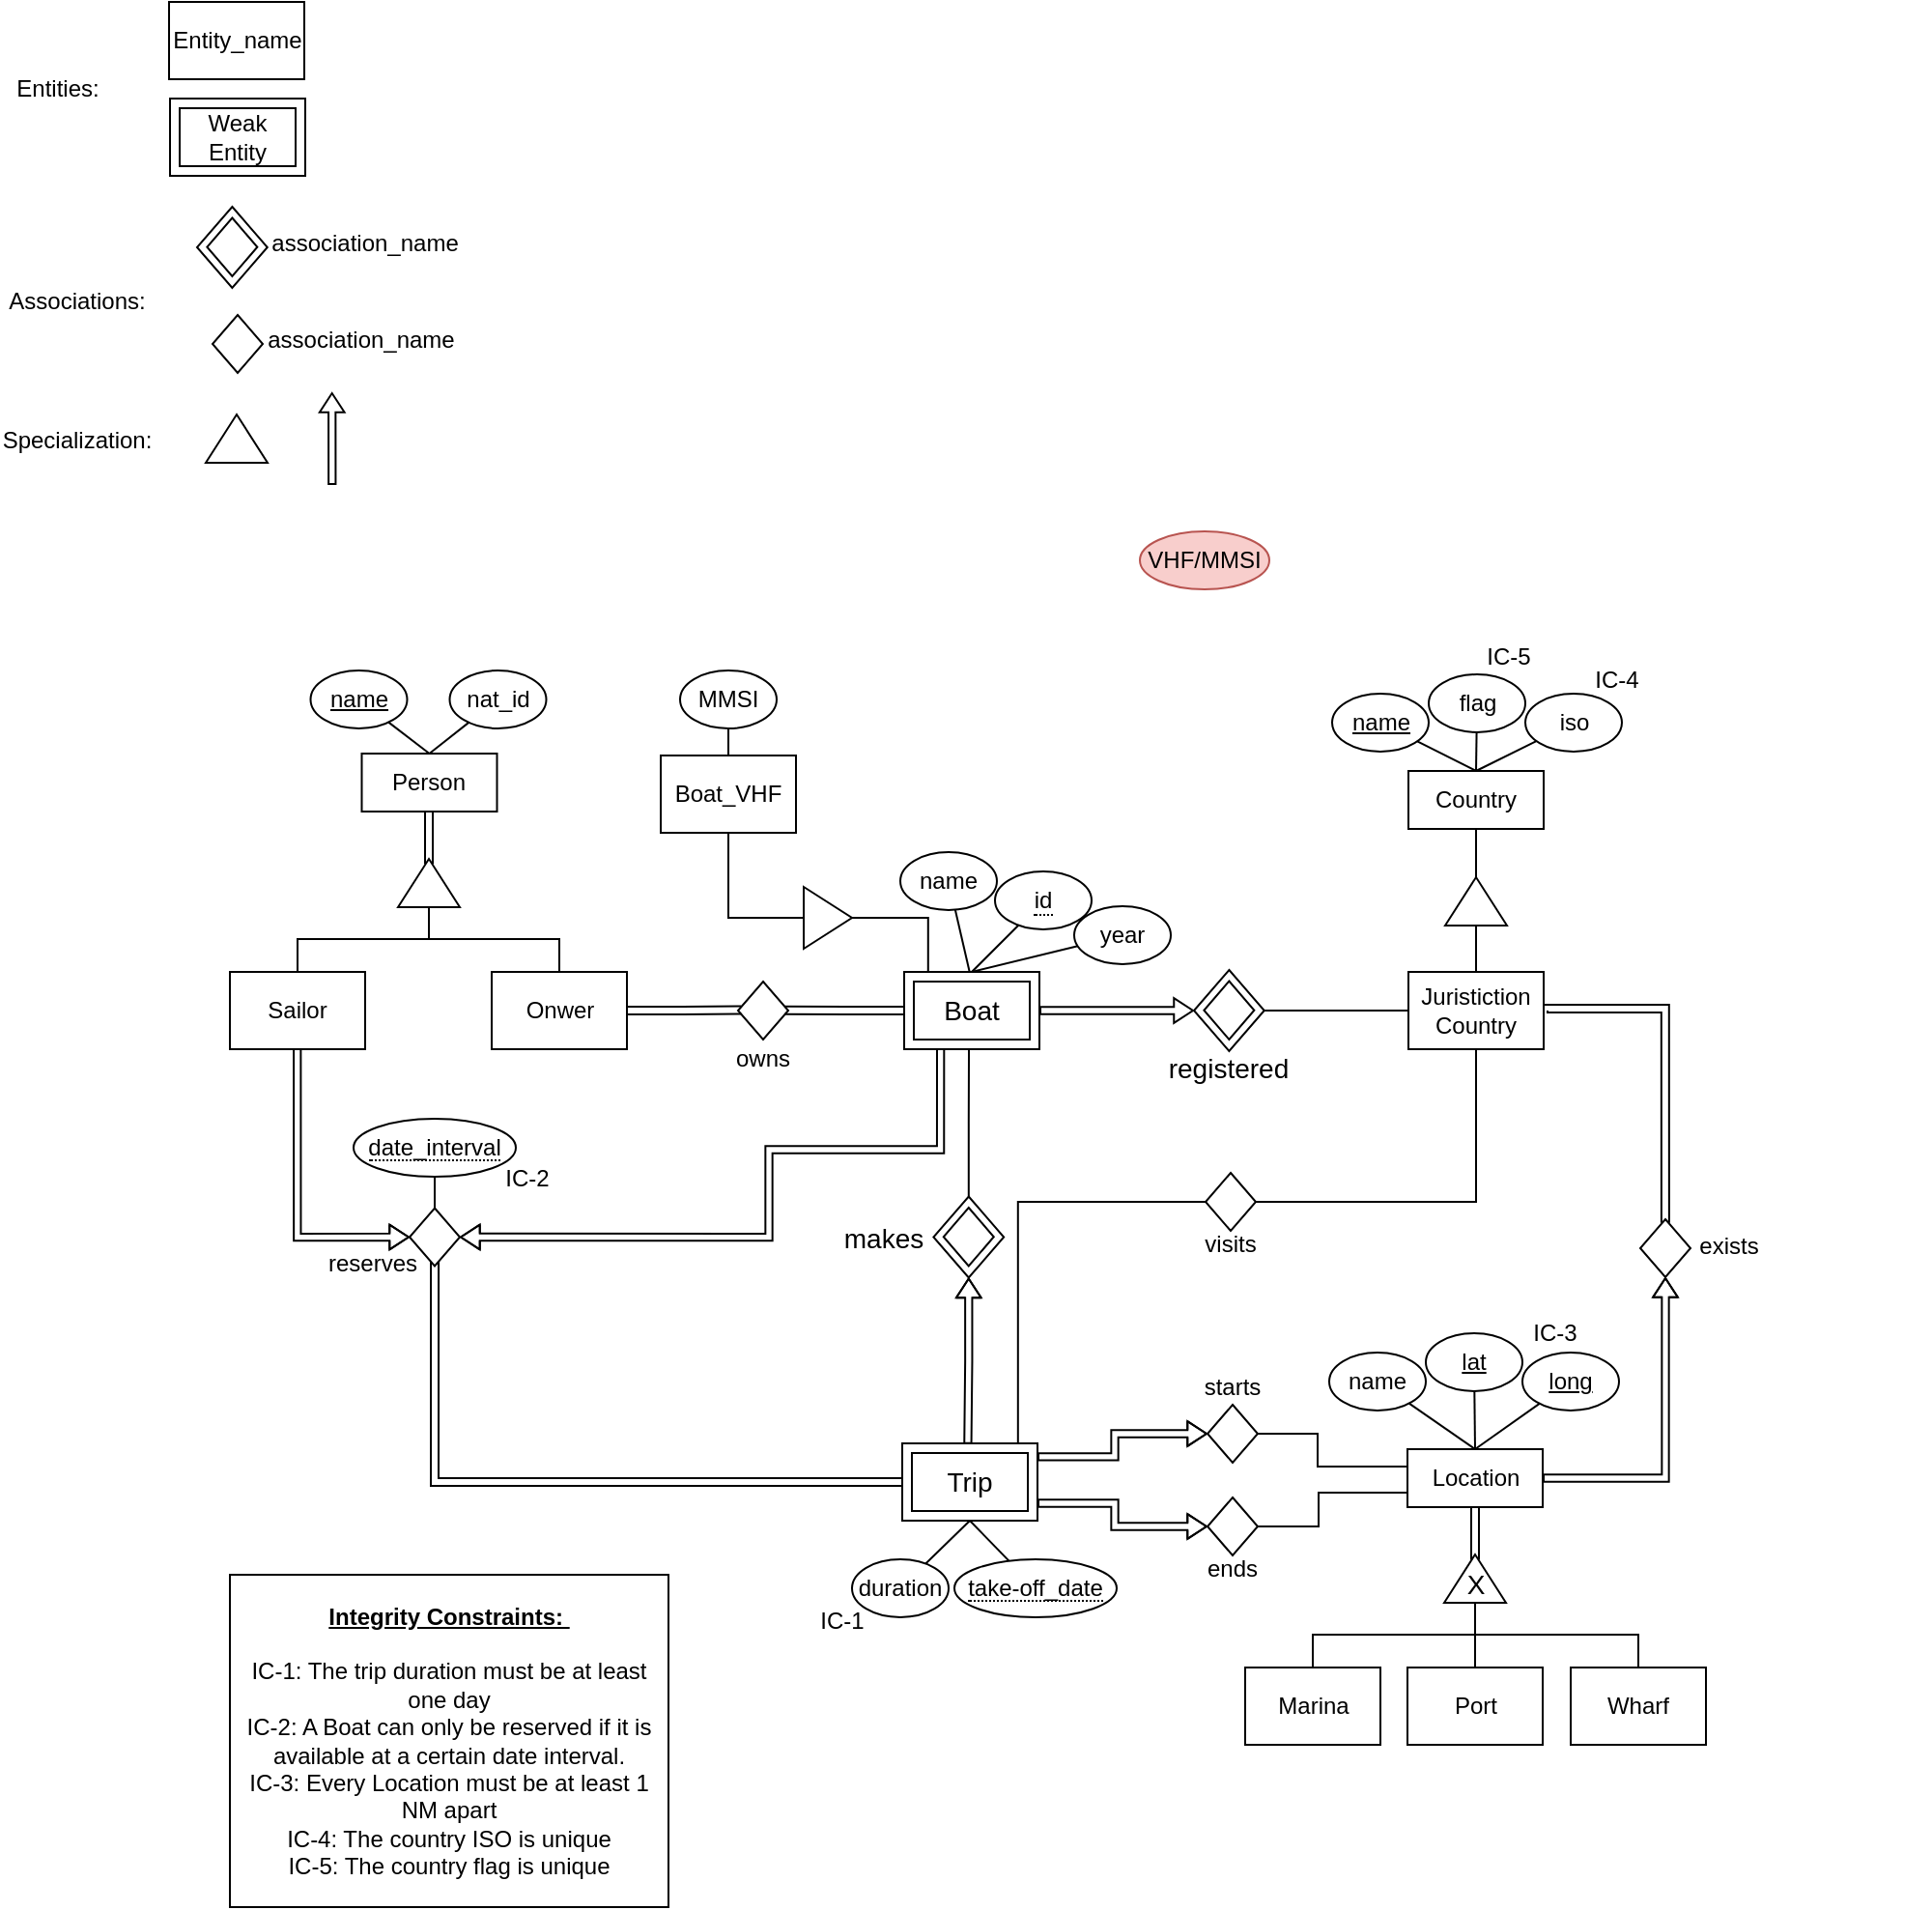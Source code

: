 <mxfile version="15.9.4" type="device"><diagram id="mtO8EmzBldFPsHvV7_26" name="EA-Model"><mxGraphModel dx="1456" dy="1465" grid="1" gridSize="4" guides="1" tooltips="1" connect="1" arrows="1" fold="1" page="1" pageScale="1" pageWidth="827" pageHeight="1169" math="0" shadow="0"><root><mxCell id="0"/><mxCell id="1" parent="0"/><mxCell id="zJxWmI2F3YD3vHhMLD6m-50" value="" style="group;rounded=1;" parent="1" vertex="1" connectable="0"><mxGeometry x="20.0" y="-30" width="130" height="36" as="geometry"/></mxCell><mxCell id="zJxWmI2F3YD3vHhMLD6m-48" value="" style="rhombus;whiteSpace=wrap;html=1;fillColor=none;container=0;rounded=0;" parent="zJxWmI2F3YD3vHhMLD6m-50" vertex="1"><mxGeometry y="2" width="26" height="30" as="geometry"/></mxCell><mxCell id="zJxWmI2F3YD3vHhMLD6m-49" value="association_name" style="text;html=1;strokeColor=none;fillColor=none;align=center;verticalAlign=middle;whiteSpace=wrap;rounded=0;container=0;" parent="zJxWmI2F3YD3vHhMLD6m-50" vertex="1"><mxGeometry x="24.0" width="106" height="30" as="geometry"/></mxCell><mxCell id="zJxWmI2F3YD3vHhMLD6m-51" value="" style="group" parent="1" vertex="1" connectable="0"><mxGeometry x="14.81" y="-85.75" width="135.19" height="47.5" as="geometry"/></mxCell><mxCell id="zJxWmI2F3YD3vHhMLD6m-42" value="" style="rhombus;whiteSpace=wrap;html=1;fillColor=none;container=0;" parent="zJxWmI2F3YD3vHhMLD6m-51" vertex="1"><mxGeometry x="-2.81" y="1.75" width="36.39" height="42" as="geometry"/></mxCell><mxCell id="zJxWmI2F3YD3vHhMLD6m-29" value="" style="rhombus;whiteSpace=wrap;html=1;fillColor=none;container=0;" parent="zJxWmI2F3YD3vHhMLD6m-51" vertex="1"><mxGeometry x="2.38" y="7.5" width="26" height="30.25" as="geometry"/></mxCell><mxCell id="zJxWmI2F3YD3vHhMLD6m-30" value="association_name" style="text;html=1;strokeColor=none;fillColor=none;align=center;verticalAlign=middle;whiteSpace=wrap;rounded=0;container=0;" parent="zJxWmI2F3YD3vHhMLD6m-51" vertex="1"><mxGeometry x="37.19" y="5.75" width="94" height="30" as="geometry"/></mxCell><mxCell id="zJxWmI2F3YD3vHhMLD6m-53" value="" style="triangle;whiteSpace=wrap;html=1;rotation=-90;" parent="1" vertex="1"><mxGeometry x="20" y="20" width="25" height="32" as="geometry"/></mxCell><mxCell id="zJxWmI2F3YD3vHhMLD6m-54" value="Specialization:" style="text;html=1;strokeColor=none;fillColor=none;align=center;verticalAlign=middle;whiteSpace=wrap;rounded=0;shadow=0;sketch=0;" parent="1" vertex="1"><mxGeometry x="-80" y="22" width="60" height="30" as="geometry"/></mxCell><mxCell id="zJxWmI2F3YD3vHhMLD6m-55" value="Associations:" style="text;html=1;strokeColor=none;fillColor=none;align=center;verticalAlign=middle;whiteSpace=wrap;rounded=0;shadow=0;sketch=0;" parent="1" vertex="1"><mxGeometry x="-80" y="-50" width="60" height="30" as="geometry"/></mxCell><mxCell id="zJxWmI2F3YD3vHhMLD6m-57" value="Entity_name" style="rounded=0;whiteSpace=wrap;html=1;fontColor=#000000;fillColor=default;strokeWidth=1;" parent="1" vertex="1"><mxGeometry x="-2.5" y="-190" width="70" height="40" as="geometry"/></mxCell><mxCell id="zJxWmI2F3YD3vHhMLD6m-60" value="" style="group" parent="1" vertex="1" connectable="0"><mxGeometry x="-2" y="-140" width="70" height="40" as="geometry"/></mxCell><mxCell id="zJxWmI2F3YD3vHhMLD6m-58" value="" style="rounded=0;whiteSpace=wrap;html=1;fontColor=#000000;fillColor=default;strokeWidth=1;" parent="zJxWmI2F3YD3vHhMLD6m-60" vertex="1"><mxGeometry width="70" height="40" as="geometry"/></mxCell><mxCell id="zJxWmI2F3YD3vHhMLD6m-59" value="&lt;span&gt;Weak&lt;br&gt;Entity&lt;br&gt;&lt;/span&gt;" style="rounded=0;whiteSpace=wrap;html=1;fontColor=#000000;fillColor=default;strokeWidth=1;" parent="zJxWmI2F3YD3vHhMLD6m-60" vertex="1"><mxGeometry x="5" y="5" width="60" height="30" as="geometry"/></mxCell><mxCell id="zJxWmI2F3YD3vHhMLD6m-61" value="Entities:" style="text;html=1;strokeColor=none;fillColor=none;align=center;verticalAlign=middle;whiteSpace=wrap;rounded=0;shadow=0;sketch=0;" parent="1" vertex="1"><mxGeometry x="-90" y="-160" width="60" height="30" as="geometry"/></mxCell><mxCell id="zJxWmI2F3YD3vHhMLD6m-65" value="" style="edgeStyle=orthogonalEdgeStyle;rounded=0;orthogonalLoop=1;jettySize=auto;html=1;fontColor=#000000;startArrow=block;startFill=0;endArrow=none;endFill=0;shape=flexArrow;endWidth=14.912;endSize=2.42;width=3.649;startSize=2.956;sourcePerimeterSpacing=0;startWidth=8.221;ignoreEdge=0;shadow=0;sketch=0;sourcePortConstraint=none;targetPortConstraint=none;orthogonal=0;anchorPointDirection=0;" parent="1" edge="1"><mxGeometry relative="1" as="geometry"><mxPoint x="81.85" y="12" as="sourcePoint"/><mxPoint x="81.86" y="60.0" as="targetPoint"/><Array as="points"><mxPoint x="81.6" y="59.9"/></Array></mxGeometry></mxCell><mxCell id="zJxWmI2F3YD3vHhMLD6m-106" value="" style="edgeStyle=orthogonalEdgeStyle;rounded=0;orthogonalLoop=1;jettySize=auto;html=1;fontColor=#000000;startArrow=block;startFill=0;endArrow=none;endFill=0;shape=flexArrow;endWidth=14.912;endSize=2.42;width=3.649;startSize=2.956;sourcePerimeterSpacing=0;startWidth=8.221;ignoreEdge=0;shadow=0;sketch=0;sourcePortConstraint=none;targetPortConstraint=none;orthogonal=0;anchorPointDirection=0;entryX=1;entryY=0.5;entryDx=0;entryDy=0;exitX=0.5;exitY=1;exitDx=0;exitDy=0;" parent="1" source="zJxWmI2F3YD3vHhMLD6m-108" target="zJxWmI2F3YD3vHhMLD6m-92" edge="1"><mxGeometry relative="1" as="geometry"><mxPoint x="772" y="486" as="sourcePoint"/><mxPoint x="772.011" y="609.0" as="targetPoint"/><Array as="points"><mxPoint x="772" y="482"/><mxPoint x="772" y="609"/></Array></mxGeometry></mxCell><mxCell id="zJxWmI2F3YD3vHhMLD6m-107" value="" style="group;rounded=1;shadow=0;sketch=0;strokeColor=none;strokeWidth=1;fillColor=none;gradientColor=none;" parent="1" vertex="1" connectable="0"><mxGeometry x="779" y="438" width="130" height="36" as="geometry"/></mxCell><mxCell id="zJxWmI2F3YD3vHhMLD6m-108" value="" style="rhombus;whiteSpace=wrap;html=1;fillColor=default;container=0;rounded=0;shadow=0;sketch=0;strokeColor=default;strokeWidth=1;" parent="zJxWmI2F3YD3vHhMLD6m-107" vertex="1"><mxGeometry x="-20" y="2" width="26" height="30" as="geometry"/></mxCell><mxCell id="zJxWmI2F3YD3vHhMLD6m-109" value="exists" style="text;html=1;strokeColor=none;fillColor=none;align=center;verticalAlign=middle;whiteSpace=wrap;rounded=0;container=0;shadow=0;sketch=0;" parent="zJxWmI2F3YD3vHhMLD6m-107" vertex="1"><mxGeometry x="-7" y="1" width="66" height="30" as="geometry"/></mxCell><mxCell id="zJxWmI2F3YD3vHhMLD6m-112" value="" style="edgeStyle=orthogonalEdgeStyle;rounded=0;orthogonalLoop=1;jettySize=auto;html=1;fontColor=#000000;startArrow=none;startFill=0;endArrow=none;endFill=0;shape=link;startSize=5;shadow=0;sketch=0;sourcePerimeterSpacing=0;entryX=1;entryY=0.5;entryDx=0;entryDy=0;exitX=0.498;exitY=0.063;exitDx=0;exitDy=0;exitPerimeter=0;" parent="1" source="zJxWmI2F3YD3vHhMLD6m-108" target="zJxWmI2F3YD3vHhMLD6m-33" edge="1"><mxGeometry relative="1" as="geometry"><mxPoint x="772" y="438" as="sourcePoint"/><mxPoint x="718" y="366" as="targetPoint"/><Array as="points"><mxPoint x="772" y="331"/></Array></mxGeometry></mxCell><mxCell id="zJxWmI2F3YD3vHhMLD6m-115" value="" style="group" parent="1" vertex="1" connectable="0"><mxGeometry x="554.5" y="499" width="238.5" height="213" as="geometry"/></mxCell><mxCell id="zJxWmI2F3YD3vHhMLD6m-95" value="" style="group" parent="zJxWmI2F3YD3vHhMLD6m-115" vertex="1" connectable="0"><mxGeometry x="43.5" width="172" height="90" as="geometry"/></mxCell><mxCell id="zJxWmI2F3YD3vHhMLD6m-89" value="&lt;u&gt;long&lt;/u&gt;" style="ellipse;whiteSpace=wrap;html=1;" parent="zJxWmI2F3YD3vHhMLD6m-95" vertex="1"><mxGeometry x="100" y="10" width="50" height="30" as="geometry"/></mxCell><mxCell id="zJxWmI2F3YD3vHhMLD6m-91" value="&lt;u&gt;lat&lt;/u&gt;" style="ellipse;whiteSpace=wrap;html=1;" parent="zJxWmI2F3YD3vHhMLD6m-95" vertex="1"><mxGeometry x="50" width="50" height="30" as="geometry"/></mxCell><mxCell id="zJxWmI2F3YD3vHhMLD6m-92" value="Location" style="rounded=0;whiteSpace=wrap;html=1;" parent="zJxWmI2F3YD3vHhMLD6m-95" vertex="1"><mxGeometry x="40.5" y="60" width="70" height="30" as="geometry"/></mxCell><mxCell id="zJxWmI2F3YD3vHhMLD6m-88" style="edgeStyle=none;rounded=0;orthogonalLoop=1;jettySize=auto;html=1;entryX=0.5;entryY=0;entryDx=0;entryDy=0;endArrow=none;endFill=0;" parent="zJxWmI2F3YD3vHhMLD6m-95" source="zJxWmI2F3YD3vHhMLD6m-89" target="zJxWmI2F3YD3vHhMLD6m-92" edge="1"><mxGeometry relative="1" as="geometry"/></mxCell><mxCell id="zJxWmI2F3YD3vHhMLD6m-90" style="edgeStyle=none;rounded=0;orthogonalLoop=1;jettySize=auto;html=1;entryX=0.5;entryY=0;entryDx=0;entryDy=0;endArrow=none;endFill=0;" parent="zJxWmI2F3YD3vHhMLD6m-95" source="zJxWmI2F3YD3vHhMLD6m-91" target="zJxWmI2F3YD3vHhMLD6m-92" edge="1"><mxGeometry relative="1" as="geometry"/></mxCell><mxCell id="zJxWmI2F3YD3vHhMLD6m-93" style="rounded=0;orthogonalLoop=1;jettySize=auto;html=1;endArrow=none;endFill=0;entryX=0.5;entryY=0;entryDx=0;entryDy=0;" parent="zJxWmI2F3YD3vHhMLD6m-95" source="zJxWmI2F3YD3vHhMLD6m-94" target="zJxWmI2F3YD3vHhMLD6m-92" edge="1"><mxGeometry relative="1" as="geometry"/></mxCell><mxCell id="zJxWmI2F3YD3vHhMLD6m-94" value="name" style="ellipse;whiteSpace=wrap;html=1;" parent="zJxWmI2F3YD3vHhMLD6m-95" vertex="1"><mxGeometry y="10" width="50" height="30" as="geometry"/></mxCell><mxCell id="zJxWmI2F3YD3vHhMLD6m-110" value="" style="group" parent="zJxWmI2F3YD3vHhMLD6m-95" vertex="1" connectable="0"><mxGeometry x="0.5" y="-341" width="171.5" height="194" as="geometry"/></mxCell><mxCell id="zJxWmI2F3YD3vHhMLD6m-23" value="" style="triangle;whiteSpace=wrap;html=1;rotation=-90;" parent="zJxWmI2F3YD3vHhMLD6m-110" vertex="1"><mxGeometry x="63" y="101.5" width="25" height="32" as="geometry"/></mxCell><mxCell id="zJxWmI2F3YD3vHhMLD6m-33" value="Juristiction Country" style="rounded=0;whiteSpace=wrap;html=1;fontColor=#000000;fillColor=default;allowArrows=1;" parent="zJxWmI2F3YD3vHhMLD6m-110" vertex="1"><mxGeometry x="40.5" y="154" width="70" height="40" as="geometry"/></mxCell><mxCell id="zJxWmI2F3YD3vHhMLD6m-79" style="edgeStyle=none;rounded=0;sketch=0;orthogonalLoop=1;jettySize=auto;html=1;shadow=0;startArrow=none;startFill=0;endArrow=none;endFill=0;sourcePerimeterSpacing=0;" parent="zJxWmI2F3YD3vHhMLD6m-110" source="zJxWmI2F3YD3vHhMLD6m-23" target="zJxWmI2F3YD3vHhMLD6m-33" edge="1"><mxGeometry relative="1" as="geometry"/></mxCell><mxCell id="zJxWmI2F3YD3vHhMLD6m-98" value="" style="group" parent="zJxWmI2F3YD3vHhMLD6m-110" vertex="1" connectable="0"><mxGeometry width="171.5" height="80" as="geometry"/></mxCell><mxCell id="zJxWmI2F3YD3vHhMLD6m-24" value="iso" style="ellipse;whiteSpace=wrap;html=1;" parent="zJxWmI2F3YD3vHhMLD6m-98" vertex="1"><mxGeometry x="101" y="10" width="50" height="30" as="geometry"/></mxCell><mxCell id="zJxWmI2F3YD3vHhMLD6m-25" value="flag" style="ellipse;whiteSpace=wrap;html=1;" parent="zJxWmI2F3YD3vHhMLD6m-98" vertex="1"><mxGeometry x="51" width="50" height="30" as="geometry"/></mxCell><mxCell id="zJxWmI2F3YD3vHhMLD6m-26" value="Country" style="rounded=0;whiteSpace=wrap;html=1;" parent="zJxWmI2F3YD3vHhMLD6m-98" vertex="1"><mxGeometry x="40.5" y="50" width="70" height="30" as="geometry"/></mxCell><mxCell id="zJxWmI2F3YD3vHhMLD6m-38" style="edgeStyle=none;rounded=0;orthogonalLoop=1;jettySize=auto;html=1;entryX=0.5;entryY=0;entryDx=0;entryDy=0;endArrow=none;endFill=0;" parent="zJxWmI2F3YD3vHhMLD6m-98" source="zJxWmI2F3YD3vHhMLD6m-24" target="zJxWmI2F3YD3vHhMLD6m-26" edge="1"><mxGeometry relative="1" as="geometry"/></mxCell><mxCell id="zJxWmI2F3YD3vHhMLD6m-37" style="edgeStyle=none;rounded=0;orthogonalLoop=1;jettySize=auto;html=1;entryX=0.5;entryY=0;entryDx=0;entryDy=0;endArrow=none;endFill=0;" parent="zJxWmI2F3YD3vHhMLD6m-98" source="zJxWmI2F3YD3vHhMLD6m-25" target="zJxWmI2F3YD3vHhMLD6m-26" edge="1"><mxGeometry relative="1" as="geometry"/></mxCell><mxCell id="zJxWmI2F3YD3vHhMLD6m-36" style="rounded=0;orthogonalLoop=1;jettySize=auto;html=1;endArrow=none;endFill=0;entryX=0.5;entryY=0;entryDx=0;entryDy=0;" parent="zJxWmI2F3YD3vHhMLD6m-98" source="zJxWmI2F3YD3vHhMLD6m-34" target="zJxWmI2F3YD3vHhMLD6m-26" edge="1"><mxGeometry relative="1" as="geometry"/></mxCell><mxCell id="zJxWmI2F3YD3vHhMLD6m-34" value="&lt;u&gt;name&lt;/u&gt;" style="ellipse;whiteSpace=wrap;html=1;" parent="zJxWmI2F3YD3vHhMLD6m-98" vertex="1"><mxGeometry x="1" y="10" width="50" height="30" as="geometry"/></mxCell><mxCell id="T82zshx75YJD7q8zzaBY-8" value="IC-4" style="text;html=1;strokeColor=none;fillColor=none;align=center;verticalAlign=middle;whiteSpace=wrap;rounded=0;fontColor=#000000;" parent="zJxWmI2F3YD3vHhMLD6m-98" vertex="1"><mxGeometry x="125.5" y="-12" width="46" height="30" as="geometry"/></mxCell><mxCell id="zJxWmI2F3YD3vHhMLD6m-22" style="edgeStyle=orthogonalEdgeStyle;rounded=0;orthogonalLoop=1;jettySize=auto;html=1;exitX=1;exitY=0.5;exitDx=0;exitDy=0;fontColor=#000000;startArrow=none;startFill=0;endArrow=none;endFill=0;" parent="zJxWmI2F3YD3vHhMLD6m-110" source="zJxWmI2F3YD3vHhMLD6m-23" target="zJxWmI2F3YD3vHhMLD6m-26" edge="1"><mxGeometry relative="1" as="geometry"/></mxCell><mxCell id="zJxWmI2F3YD3vHhMLD6m-2" value="IC-3" style="text;html=1;strokeColor=none;fillColor=none;align=center;verticalAlign=middle;whiteSpace=wrap;rounded=0;fontColor=#000000;" parent="zJxWmI2F3YD3vHhMLD6m-95" vertex="1"><mxGeometry x="94" y="-15" width="46" height="30" as="geometry"/></mxCell><mxCell id="zJxWmI2F3YD3vHhMLD6m-99" value="Marina" style="rounded=0;whiteSpace=wrap;html=1;fontColor=#000000;fillColor=default;strokeWidth=1;shadow=0;sketch=0;" parent="zJxWmI2F3YD3vHhMLD6m-115" vertex="1"><mxGeometry y="173" width="70" height="40" as="geometry"/></mxCell><mxCell id="zJxWmI2F3YD3vHhMLD6m-100" value="Port" style="rounded=0;whiteSpace=wrap;html=1;fontColor=#000000;fillColor=default;strokeWidth=1;shadow=0;sketch=0;" parent="zJxWmI2F3YD3vHhMLD6m-115" vertex="1"><mxGeometry x="84" y="173" width="70" height="40" as="geometry"/></mxCell><mxCell id="zJxWmI2F3YD3vHhMLD6m-101" value="Wharf" style="rounded=0;whiteSpace=wrap;html=1;fontColor=#000000;fillColor=default;strokeWidth=1;shadow=0;sketch=0;" parent="zJxWmI2F3YD3vHhMLD6m-115" vertex="1"><mxGeometry x="168.5" y="173" width="70" height="40" as="geometry"/></mxCell><mxCell id="zJxWmI2F3YD3vHhMLD6m-114" value="" style="group" parent="zJxWmI2F3YD3vHhMLD6m-115" vertex="1" connectable="0"><mxGeometry x="89" y="114.5" width="60" height="30.5" as="geometry"/></mxCell><mxCell id="zJxWmI2F3YD3vHhMLD6m-96" value="&lt;p style=&quot;line-height: 0&quot;&gt;&lt;br&gt;&lt;/p&gt;" style="triangle;whiteSpace=wrap;html=1;rotation=-90;rounded=0;shadow=0;sketch=0;strokeWidth=1;fillColor=default;gradientColor=none;strokeColor=default;portConstraintRotation=1;snapToPoint=1;" parent="zJxWmI2F3YD3vHhMLD6m-114" vertex="1"><mxGeometry x="17.5" y="-3.5" width="25" height="32" as="geometry"/></mxCell><mxCell id="zJxWmI2F3YD3vHhMLD6m-113" value="&lt;font style=&quot;font-size: 14px&quot;&gt;X&lt;/font&gt;" style="text;html=1;strokeColor=none;fillColor=none;align=center;verticalAlign=middle;whiteSpace=wrap;rounded=0;shadow=0;sketch=0;" parent="zJxWmI2F3YD3vHhMLD6m-114" vertex="1"><mxGeometry y="0.5" width="60" height="30" as="geometry"/></mxCell><mxCell id="zJxWmI2F3YD3vHhMLD6m-10" style="edgeStyle=orthogonalEdgeStyle;rounded=0;orthogonalLoop=1;jettySize=auto;html=1;exitX=0.888;exitY=0.5;exitDx=0;exitDy=0;entryX=0.5;entryY=1;entryDx=0;entryDy=0;fontColor=#000000;startArrow=none;startFill=0;endArrow=none;endFill=0;shape=link;exitPerimeter=0;" parent="zJxWmI2F3YD3vHhMLD6m-115" source="zJxWmI2F3YD3vHhMLD6m-96" target="zJxWmI2F3YD3vHhMLD6m-92" edge="1"><mxGeometry relative="1" as="geometry"><mxPoint x="118.5" y="152.5" as="sourcePoint"/><mxPoint x="121.5" y="90" as="targetPoint"/></mxGeometry></mxCell><mxCell id="zJxWmI2F3YD3vHhMLD6m-105" style="edgeStyle=orthogonalEdgeStyle;rounded=0;sketch=0;orthogonalLoop=1;jettySize=auto;html=1;shadow=0;startArrow=none;startFill=0;endArrow=none;endFill=0;sourcePerimeterSpacing=0;entryX=0;entryY=0.5;entryDx=0;entryDy=0;" parent="zJxWmI2F3YD3vHhMLD6m-115" source="zJxWmI2F3YD3vHhMLD6m-99" target="zJxWmI2F3YD3vHhMLD6m-96" edge="1"><mxGeometry relative="1" as="geometry"><mxPoint x="115.5" y="144" as="targetPoint"/><Array as="points"><mxPoint x="35.5" y="156"/><mxPoint x="119.5" y="156"/></Array></mxGeometry></mxCell><mxCell id="zJxWmI2F3YD3vHhMLD6m-103" style="edgeStyle=none;rounded=0;sketch=0;orthogonalLoop=1;jettySize=auto;html=1;shadow=0;startArrow=none;startFill=0;endArrow=none;endFill=0;sourcePerimeterSpacing=0;entryX=0.5;entryY=0;entryDx=0;entryDy=0;exitX=0;exitY=0.5;exitDx=0;exitDy=0;" parent="zJxWmI2F3YD3vHhMLD6m-115" source="zJxWmI2F3YD3vHhMLD6m-96" target="zJxWmI2F3YD3vHhMLD6m-100" edge="1"><mxGeometry relative="1" as="geometry"><mxPoint x="117.786" y="139.381" as="sourcePoint"/><mxPoint x="119.5" y="156" as="targetPoint"/></mxGeometry></mxCell><mxCell id="zJxWmI2F3YD3vHhMLD6m-104" style="edgeStyle=orthogonalEdgeStyle;rounded=0;sketch=0;orthogonalLoop=1;jettySize=auto;html=1;entryX=0;entryY=0.5;entryDx=0;entryDy=0;shadow=0;startArrow=none;startFill=0;endArrow=none;endFill=0;sourcePerimeterSpacing=0;" parent="zJxWmI2F3YD3vHhMLD6m-115" source="zJxWmI2F3YD3vHhMLD6m-101" target="zJxWmI2F3YD3vHhMLD6m-96" edge="1"><mxGeometry relative="1" as="geometry"><Array as="points"><mxPoint x="203.5" y="156"/><mxPoint x="119.5" y="156"/></Array></mxGeometry></mxCell><mxCell id="zJxWmI2F3YD3vHhMLD6m-163" value="" style="edgeStyle=orthogonalEdgeStyle;rounded=0;orthogonalLoop=1;jettySize=auto;html=1;fontColor=#000000;startArrow=block;startFill=0;endArrow=none;endFill=0;shape=flexArrow;endWidth=14.912;endSize=2.42;width=3.649;startSize=2.956;sourcePerimeterSpacing=0;startWidth=8.221;ignoreEdge=0;shadow=0;sketch=0;sourcePortConstraint=none;targetPortConstraint=none;orthogonal=0;anchorPointDirection=0;fontSize=14;entryX=1;entryY=0.5;entryDx=0;entryDy=0;exitX=0;exitY=0.5;exitDx=0;exitDy=0;" parent="1" source="zJxWmI2F3YD3vHhMLD6m-165" target="zJxWmI2F3YD3vHhMLD6m-155" edge="1"><mxGeometry relative="1" as="geometry"><mxPoint x="520" y="332" as="sourcePoint"/><mxPoint x="502.021" y="356.0" as="targetPoint"/><Array as="points"/></mxGeometry></mxCell><mxCell id="zJxWmI2F3YD3vHhMLD6m-169" value="" style="group" parent="1" vertex="1" connectable="0"><mxGeometry x="495" y="311" width="94.0" height="66" as="geometry"/></mxCell><mxCell id="zJxWmI2F3YD3vHhMLD6m-165" value="" style="rhombus;whiteSpace=wrap;html=1;fillColor=none;container=0;rounded=0;shadow=0;sketch=0;fontSize=14;strokeColor=default;strokeWidth=1;" parent="zJxWmI2F3YD3vHhMLD6m-169" vertex="1"><mxGeometry x="33" width="36.39" height="42" as="geometry"/></mxCell><mxCell id="zJxWmI2F3YD3vHhMLD6m-166" value="" style="rhombus;whiteSpace=wrap;html=1;fillColor=none;container=0;rounded=0;shadow=0;sketch=0;fontSize=14;strokeColor=default;strokeWidth=1;" parent="zJxWmI2F3YD3vHhMLD6m-169" vertex="1"><mxGeometry x="38.19" y="5.75" width="26" height="30.25" as="geometry"/></mxCell><mxCell id="zJxWmI2F3YD3vHhMLD6m-167" value="registered" style="text;html=1;strokeColor=none;fillColor=none;align=center;verticalAlign=middle;whiteSpace=wrap;rounded=0;container=0;shadow=0;sketch=0;fontSize=14;" parent="zJxWmI2F3YD3vHhMLD6m-169" vertex="1"><mxGeometry x="4.19" y="36" width="94" height="30" as="geometry"/></mxCell><mxCell id="zJxWmI2F3YD3vHhMLD6m-173" value="" style="edgeStyle=orthogonalEdgeStyle;rounded=0;sketch=0;orthogonalLoop=1;jettySize=auto;html=1;shadow=0;fontSize=14;startArrow=none;startFill=0;endArrow=none;endFill=0;sourcePerimeterSpacing=0;entryX=1;entryY=0.5;entryDx=0;entryDy=0;" parent="1" source="zJxWmI2F3YD3vHhMLD6m-33" target="zJxWmI2F3YD3vHhMLD6m-165" edge="1"><mxGeometry relative="1" as="geometry"/></mxCell><mxCell id="zJxWmI2F3YD3vHhMLD6m-174" value="" style="group;rounded=0;shadow=0;sketch=0;fontSize=14;strokeColor=default;strokeWidth=1;fillColor=none;gradientColor=none;" parent="1" vertex="1" connectable="0"><mxGeometry x="377" y="556" width="70" height="40" as="geometry"/></mxCell><mxCell id="zJxWmI2F3YD3vHhMLD6m-175" value="" style="rounded=0;whiteSpace=wrap;html=1;fontColor=#000000;fillColor=default;strokeWidth=1;shadow=0;sketch=0;fontSize=14;" parent="zJxWmI2F3YD3vHhMLD6m-174" vertex="1"><mxGeometry width="70" height="40" as="geometry"/></mxCell><mxCell id="zJxWmI2F3YD3vHhMLD6m-176" value="&lt;span&gt;Trip&lt;br&gt;&lt;/span&gt;" style="rounded=0;whiteSpace=wrap;html=1;fontColor=#000000;fillColor=default;strokeWidth=1;shadow=0;sketch=0;fontSize=14;" parent="zJxWmI2F3YD3vHhMLD6m-174" vertex="1"><mxGeometry x="5" y="5" width="60" height="30" as="geometry"/></mxCell><mxCell id="xn7g9iZV4RgTC4gJWkwB-16" value="" style="edgeStyle=orthogonalEdgeStyle;rounded=0;orthogonalLoop=1;jettySize=auto;html=1;fontColor=#000000;startArrow=block;startFill=0;endArrow=none;endFill=0;shape=flexArrow;endWidth=14.912;endSize=2.42;width=3.649;startSize=2.956;sourcePerimeterSpacing=0;startWidth=8.221;ignoreEdge=0;shadow=0;sketch=0;sourcePortConstraint=none;targetPortConstraint=none;orthogonal=0;anchorPointDirection=0;entryX=1;entryY=0.198;entryDx=0;entryDy=0;entryPerimeter=0;exitX=0;exitY=0.5;exitDx=0;exitDy=0;" parent="zJxWmI2F3YD3vHhMLD6m-174" source="xn7g9iZV4RgTC4gJWkwB-7" edge="1"><mxGeometry relative="1" as="geometry"><mxPoint x="149" y="43.09" as="sourcePoint"/><mxPoint x="70" y="31.01" as="targetPoint"/><Array as="points"><mxPoint x="110" y="43"/><mxPoint x="110" y="31"/></Array></mxGeometry></mxCell><mxCell id="zJxWmI2F3YD3vHhMLD6m-178" value="" style="group;rounded=0;shadow=0;sketch=0;fontSize=14;strokeColor=none;strokeWidth=1;fillColor=none;gradientColor=none;" parent="1" vertex="1" connectable="0"><mxGeometry x="382.0" y="426.5" width="135.19" height="47.5" as="geometry"/></mxCell><mxCell id="zJxWmI2F3YD3vHhMLD6m-179" value="" style="rhombus;whiteSpace=wrap;html=1;fillColor=none;container=0;rounded=0;shadow=0;sketch=0;fontSize=14;strokeColor=default;strokeWidth=1;" parent="zJxWmI2F3YD3vHhMLD6m-178" vertex="1"><mxGeometry x="11.19" y="1.75" width="36.39" height="42" as="geometry"/></mxCell><mxCell id="zJxWmI2F3YD3vHhMLD6m-180" value="" style="rhombus;whiteSpace=wrap;html=1;fillColor=none;container=0;rounded=0;shadow=0;sketch=0;fontSize=14;strokeColor=default;strokeWidth=1;" parent="zJxWmI2F3YD3vHhMLD6m-178" vertex="1"><mxGeometry x="16.38" y="7.5" width="26" height="30.25" as="geometry"/></mxCell><mxCell id="zJxWmI2F3YD3vHhMLD6m-182" value="" style="edgeStyle=orthogonalEdgeStyle;rounded=0;orthogonalLoop=1;jettySize=auto;html=1;fontColor=#000000;startArrow=block;startFill=0;endArrow=none;endFill=0;shape=flexArrow;endWidth=14.912;endSize=2.42;width=3.649;startSize=2.956;sourcePerimeterSpacing=0;startWidth=8.221;ignoreEdge=0;shadow=0;sketch=0;sourcePortConstraint=none;targetPortConstraint=none;orthogonal=0;anchorPointDirection=0;fontSize=14;exitX=0.5;exitY=1;exitDx=0;exitDy=0;entryX=0.285;entryY=0.009;entryDx=0;entryDy=0;entryPerimeter=0;" parent="1" source="zJxWmI2F3YD3vHhMLD6m-179" edge="1"><mxGeometry relative="1" as="geometry"><mxPoint x="410.771" y="502" as="sourcePoint"/><mxPoint x="410.95" y="556.36" as="targetPoint"/><Array as="points"/></mxGeometry></mxCell><mxCell id="zJxWmI2F3YD3vHhMLD6m-183" value="" style="edgeStyle=orthogonalEdgeStyle;rounded=0;sketch=0;orthogonalLoop=1;jettySize=auto;html=1;shadow=0;fontSize=14;startArrow=none;startFill=0;endArrow=none;endFill=0;sourcePerimeterSpacing=0;entryX=0.293;entryY=0.997;entryDx=0;entryDy=0;entryPerimeter=0;" parent="1" source="zJxWmI2F3YD3vHhMLD6m-179" edge="1"><mxGeometry relative="1" as="geometry"><mxPoint x="411.51" y="351.88" as="targetPoint"/></mxGeometry></mxCell><mxCell id="xn7g9iZV4RgTC4gJWkwB-4" value="" style="group" parent="1" vertex="1" connectable="0"><mxGeometry x="524" y="512" width="48" height="54" as="geometry"/></mxCell><mxCell id="xn7g9iZV4RgTC4gJWkwB-3" value="starts" style="text;html=1;strokeColor=none;fillColor=none;align=center;verticalAlign=middle;whiteSpace=wrap;rounded=0;container=0;" parent="xn7g9iZV4RgTC4gJWkwB-4" vertex="1"><mxGeometry width="48" height="30" as="geometry"/></mxCell><mxCell id="xn7g9iZV4RgTC4gJWkwB-2" value="" style="rhombus;whiteSpace=wrap;html=1;fillColor=none;container=0;rounded=0;" parent="xn7g9iZV4RgTC4gJWkwB-4" vertex="1"><mxGeometry x="11" y="24" width="26" height="30" as="geometry"/></mxCell><mxCell id="xn7g9iZV4RgTC4gJWkwB-10" value="" style="edgeStyle=orthogonalEdgeStyle;rounded=0;orthogonalLoop=1;jettySize=auto;html=1;fontColor=#000000;startArrow=block;startFill=0;endArrow=none;endFill=0;shape=flexArrow;endWidth=14.912;endSize=2.42;width=3.649;startSize=2.956;sourcePerimeterSpacing=0;startWidth=8.221;ignoreEdge=0;shadow=0;sketch=0;sourcePortConstraint=none;targetPortConstraint=none;orthogonal=0;anchorPointDirection=0;entryX=1;entryY=0.198;entryDx=0;entryDy=0;entryPerimeter=0;exitX=0;exitY=0.5;exitDx=0;exitDy=0;" parent="1" source="xn7g9iZV4RgTC4gJWkwB-2" edge="1"><mxGeometry relative="1" as="geometry"><mxPoint x="526" y="551" as="sourcePoint"/><mxPoint x="447" y="562.92" as="targetPoint"/><Array as="points"><mxPoint x="487" y="551"/><mxPoint x="487" y="563"/></Array></mxGeometry></mxCell><mxCell id="xn7g9iZV4RgTC4gJWkwB-17" value="" style="group" parent="1" vertex="1" connectable="0"><mxGeometry x="524" y="584" width="48" height="52" as="geometry"/></mxCell><mxCell id="xn7g9iZV4RgTC4gJWkwB-6" value="ends" style="text;html=1;strokeColor=none;fillColor=none;align=center;verticalAlign=middle;whiteSpace=wrap;rounded=0;container=0;" parent="xn7g9iZV4RgTC4gJWkwB-17" vertex="1"><mxGeometry y="22" width="48" height="30" as="geometry"/></mxCell><mxCell id="xn7g9iZV4RgTC4gJWkwB-7" value="" style="rhombus;whiteSpace=wrap;html=1;fillColor=none;container=0;rounded=0;" parent="xn7g9iZV4RgTC4gJWkwB-17" vertex="1"><mxGeometry x="11" width="26" height="30" as="geometry"/></mxCell><mxCell id="xn7g9iZV4RgTC4gJWkwB-18" value="" style="edgeStyle=orthogonalEdgeStyle;rounded=0;orthogonalLoop=1;jettySize=auto;html=1;fontColor=#000000;startArrow=none;startFill=0;endArrow=none;endFill=0;entryX=1;entryY=0.5;entryDx=0;entryDy=0;" parent="1" target="xn7g9iZV4RgTC4gJWkwB-2" edge="1"><mxGeometry relative="1" as="geometry"><mxPoint x="636" y="568" as="sourcePoint"/><mxPoint x="592.26" y="558" as="targetPoint"/><Array as="points"><mxPoint x="639" y="568"/><mxPoint x="592" y="568"/><mxPoint x="592" y="551"/></Array></mxGeometry></mxCell><mxCell id="xn7g9iZV4RgTC4gJWkwB-19" value="" style="edgeStyle=orthogonalEdgeStyle;rounded=0;orthogonalLoop=1;jettySize=auto;html=1;fontColor=#000000;startArrow=none;startFill=0;endArrow=none;endFill=0;entryX=1;entryY=0.5;entryDx=0;entryDy=0;exitX=0;exitY=0.75;exitDx=0;exitDy=0;" parent="1" source="zJxWmI2F3YD3vHhMLD6m-92" target="xn7g9iZV4RgTC4gJWkwB-7" edge="1"><mxGeometry relative="1" as="geometry"><mxPoint x="634" y="582" as="sourcePoint"/><mxPoint x="598.26" y="600" as="targetPoint"/><Array as="points"><mxPoint x="592.5" y="582"/><mxPoint x="592.5" y="599"/></Array></mxGeometry></mxCell><mxCell id="xn7g9iZV4RgTC4gJWkwB-26" value="" style="edgeStyle=none;rounded=0;orthogonalLoop=1;jettySize=auto;html=1;endArrow=none;endFill=0;entryX=0.5;entryY=1;entryDx=0;entryDy=0;" parent="1" source="xn7g9iZV4RgTC4gJWkwB-23" target="zJxWmI2F3YD3vHhMLD6m-175" edge="1"><mxGeometry relative="1" as="geometry"/></mxCell><mxCell id="xn7g9iZV4RgTC4gJWkwB-23" value="&lt;div style=&quot;border-bottom: 1px dotted black ; line-height: 1&quot;&gt;take-off_date&lt;/div&gt;" style="ellipse;whiteSpace=wrap;html=1;container=0;" parent="1" vertex="1"><mxGeometry x="404" y="616" width="84" height="30" as="geometry"/></mxCell><mxCell id="xn7g9iZV4RgTC4gJWkwB-25" value="" style="rounded=0;orthogonalLoop=1;jettySize=auto;html=1;endArrow=none;endFill=0;entryX=0.5;entryY=1;entryDx=0;entryDy=0;" parent="1" source="xn7g9iZV4RgTC4gJWkwB-24" target="zJxWmI2F3YD3vHhMLD6m-175" edge="1"><mxGeometry relative="1" as="geometry"/></mxCell><mxCell id="xn7g9iZV4RgTC4gJWkwB-24" value="duration" style="ellipse;whiteSpace=wrap;html=1;container=0;" parent="1" vertex="1"><mxGeometry x="351" y="616" width="50" height="30" as="geometry"/></mxCell><mxCell id="zJxWmI2F3YD3vHhMLD6m-181" value="makes" style="text;html=1;strokeColor=none;fillColor=none;align=center;verticalAlign=middle;whiteSpace=wrap;rounded=0;container=0;shadow=0;sketch=0;fontSize=14;" parent="1" vertex="1"><mxGeometry x="344.19" y="435.25" width="46.81" height="30" as="geometry"/></mxCell><mxCell id="xn7g9iZV4RgTC4gJWkwB-31" value="" style="group" parent="1" vertex="1" connectable="0"><mxGeometry x="494" y="416" width="106" height="58" as="geometry"/></mxCell><mxCell id="xn7g9iZV4RgTC4gJWkwB-30" value="visits" style="text;html=1;strokeColor=none;fillColor=none;align=center;verticalAlign=middle;whiteSpace=wrap;rounded=0;container=0;" parent="xn7g9iZV4RgTC4gJWkwB-31" vertex="1"><mxGeometry y="22" width="106" height="30" as="geometry"/></mxCell><mxCell id="xn7g9iZV4RgTC4gJWkwB-29" value="" style="rhombus;whiteSpace=wrap;html=1;fillColor=none;container=0;rounded=0;" parent="xn7g9iZV4RgTC4gJWkwB-31" vertex="1"><mxGeometry x="40" width="26" height="30" as="geometry"/></mxCell><mxCell id="xn7g9iZV4RgTC4gJWkwB-32" value="" style="edgeStyle=orthogonalEdgeStyle;rounded=0;orthogonalLoop=1;jettySize=auto;html=1;fontColor=#000000;startArrow=none;startFill=0;endArrow=none;endFill=0;exitX=0.713;exitY=-0.01;exitDx=0;exitDy=0;exitPerimeter=0;entryX=0;entryY=0.5;entryDx=0;entryDy=0;" parent="1" target="xn7g9iZV4RgTC4gJWkwB-29" edge="1"><mxGeometry relative="1" as="geometry"><mxPoint x="436.91" y="555.6" as="sourcePoint"/><mxPoint x="524" y="431" as="targetPoint"/><Array as="points"><mxPoint x="437" y="431"/></Array></mxGeometry></mxCell><mxCell id="xn7g9iZV4RgTC4gJWkwB-33" value="" style="edgeStyle=orthogonalEdgeStyle;rounded=0;orthogonalLoop=1;jettySize=auto;html=1;fontColor=#000000;startArrow=none;startFill=0;endArrow=none;endFill=0;entryX=0.5;entryY=1;entryDx=0;entryDy=0;exitX=1;exitY=0.5;exitDx=0;exitDy=0;" parent="1" source="xn7g9iZV4RgTC4gJWkwB-29" target="zJxWmI2F3YD3vHhMLD6m-33" edge="1"><mxGeometry relative="1" as="geometry"><mxPoint x="674" y="428" as="sourcePoint"/><mxPoint x="676.26" y="358.1" as="targetPoint"/><Array as="points"><mxPoint x="674" y="431"/></Array></mxGeometry></mxCell><mxCell id="xn7g9iZV4RgTC4gJWkwB-37" value="" style="group" parent="1" vertex="1" connectable="0"><mxGeometry x="252" y="320" width="106" height="58" as="geometry"/></mxCell><mxCell id="xn7g9iZV4RgTC4gJWkwB-38" value="owns" style="text;html=1;strokeColor=none;fillColor=none;align=center;verticalAlign=middle;whiteSpace=wrap;rounded=0;container=0;" parent="xn7g9iZV4RgTC4gJWkwB-37" vertex="1"><mxGeometry y="22" width="106" height="30" as="geometry"/></mxCell><mxCell id="xn7g9iZV4RgTC4gJWkwB-39" value="" style="rhombus;whiteSpace=wrap;html=1;fillColor=none;container=0;rounded=0;" parent="xn7g9iZV4RgTC4gJWkwB-37" vertex="1"><mxGeometry x="40" y="-3" width="26" height="30" as="geometry"/></mxCell><mxCell id="xn7g9iZV4RgTC4gJWkwB-41" value="" style="edgeStyle=orthogonalEdgeStyle;rounded=0;orthogonalLoop=1;jettySize=auto;html=1;fontColor=#000000;startArrow=none;startFill=0;endArrow=none;endFill=0;shape=link;startSize=5;exitX=1;exitY=0.5;exitDx=0;exitDy=0;entryX=0.064;entryY=0.492;entryDx=0;entryDy=0;entryPerimeter=0;" parent="1" source="zJxWmI2F3YD3vHhMLD6m-144" target="xn7g9iZV4RgTC4gJWkwB-39" edge="1"><mxGeometry relative="1" as="geometry"><mxPoint x="320.044" y="389.9" as="sourcePoint"/><mxPoint x="284" y="332" as="targetPoint"/><Array as="points"/></mxGeometry></mxCell><mxCell id="xn7g9iZV4RgTC4gJWkwB-42" value="" style="edgeStyle=orthogonalEdgeStyle;rounded=0;orthogonalLoop=1;jettySize=auto;html=1;fontColor=#000000;startArrow=none;startFill=0;endArrow=none;endFill=0;shape=link;startSize=5;exitX=0;exitY=0.5;exitDx=0;exitDy=0;entryX=0.93;entryY=0.494;entryDx=0;entryDy=0;entryPerimeter=0;" parent="1" source="zJxWmI2F3YD3vHhMLD6m-155" target="xn7g9iZV4RgTC4gJWkwB-39" edge="1"><mxGeometry relative="1" as="geometry"><mxPoint x="372" y="332" as="sourcePoint"/><mxPoint x="324" y="332" as="targetPoint"/><Array as="points"/></mxGeometry></mxCell><mxCell id="xn7g9iZV4RgTC4gJWkwB-43" value="VHF/MMSI" style="ellipse;whiteSpace=wrap;html=1;fillColor=#f8cecc;strokeColor=#b85450;" parent="1" vertex="1"><mxGeometry x="500" y="84" width="67" height="30" as="geometry"/></mxCell><mxCell id="zJxWmI2F3YD3vHhMLD6m-135" value="nat_id" style="ellipse;whiteSpace=wrap;html=1;container=0;" parent="1" vertex="1"><mxGeometry x="142.75" y="156" width="50" height="30" as="geometry"/></mxCell><mxCell id="zJxWmI2F3YD3vHhMLD6m-137" value="Person" style="rounded=0;whiteSpace=wrap;html=1;container=0;" parent="1" vertex="1"><mxGeometry x="97.25" y="199" width="70" height="30" as="geometry"/></mxCell><mxCell id="zJxWmI2F3YD3vHhMLD6m-138" style="edgeStyle=none;rounded=0;orthogonalLoop=1;jettySize=auto;html=1;entryX=0.5;entryY=0;entryDx=0;entryDy=0;endArrow=none;endFill=0;" parent="1" source="zJxWmI2F3YD3vHhMLD6m-135" target="zJxWmI2F3YD3vHhMLD6m-137" edge="1"><mxGeometry relative="1" as="geometry"/></mxCell><mxCell id="zJxWmI2F3YD3vHhMLD6m-140" style="rounded=0;orthogonalLoop=1;jettySize=auto;html=1;endArrow=none;endFill=0;entryX=0.5;entryY=0;entryDx=0;entryDy=0;" parent="1" source="zJxWmI2F3YD3vHhMLD6m-141" target="zJxWmI2F3YD3vHhMLD6m-137" edge="1"><mxGeometry relative="1" as="geometry"/></mxCell><mxCell id="zJxWmI2F3YD3vHhMLD6m-141" value="&lt;u&gt;name&lt;/u&gt;" style="ellipse;whiteSpace=wrap;html=1;container=0;" parent="1" vertex="1"><mxGeometry x="70.75" y="156" width="50" height="30" as="geometry"/></mxCell><mxCell id="zJxWmI2F3YD3vHhMLD6m-142" value="Sailor" style="rounded=0;whiteSpace=wrap;html=1;fontColor=#000000;fillColor=default;strokeWidth=1;shadow=0;sketch=0;" parent="1" vertex="1"><mxGeometry x="29" y="312" width="70" height="40" as="geometry"/></mxCell><mxCell id="zJxWmI2F3YD3vHhMLD6m-144" value="Onwer" style="rounded=0;whiteSpace=wrap;html=1;fontColor=#000000;fillColor=default;strokeWidth=1;shadow=0;sketch=0;" parent="1" vertex="1"><mxGeometry x="164.5" y="312" width="70" height="40" as="geometry"/></mxCell><mxCell id="zJxWmI2F3YD3vHhMLD6m-145" value="" style="group" parent="1" vertex="1" connectable="0"><mxGeometry x="102" y="253.5" width="60" height="30.5" as="geometry"/></mxCell><mxCell id="zJxWmI2F3YD3vHhMLD6m-146" value="&lt;p style=&quot;line-height: 0&quot;&gt;&lt;br&gt;&lt;/p&gt;" style="triangle;whiteSpace=wrap;html=1;rotation=-90;rounded=0;shadow=0;sketch=0;strokeWidth=1;fillColor=default;gradientColor=none;strokeColor=default;portConstraintRotation=1;snapToPoint=1;" parent="zJxWmI2F3YD3vHhMLD6m-145" vertex="1"><mxGeometry x="17.5" y="-3.5" width="25" height="32" as="geometry"/></mxCell><mxCell id="zJxWmI2F3YD3vHhMLD6m-148" style="edgeStyle=orthogonalEdgeStyle;rounded=0;orthogonalLoop=1;jettySize=auto;html=1;exitX=0.888;exitY=0.5;exitDx=0;exitDy=0;entryX=0.5;entryY=1;entryDx=0;entryDy=0;fontColor=#000000;startArrow=none;startFill=0;endArrow=none;endFill=0;shape=link;exitPerimeter=0;" parent="1" source="zJxWmI2F3YD3vHhMLD6m-146" edge="1"><mxGeometry relative="1" as="geometry"><mxPoint x="-443" y="-206.5" as="sourcePoint"/><mxPoint x="132" y="229" as="targetPoint"/></mxGeometry></mxCell><mxCell id="zJxWmI2F3YD3vHhMLD6m-149" style="edgeStyle=orthogonalEdgeStyle;rounded=0;sketch=0;orthogonalLoop=1;jettySize=auto;html=1;shadow=0;startArrow=none;startFill=0;endArrow=none;endFill=0;sourcePerimeterSpacing=0;entryX=0;entryY=0.5;entryDx=0;entryDy=0;exitX=0.5;exitY=0;exitDx=0;exitDy=0;" parent="1" source="zJxWmI2F3YD3vHhMLD6m-142" target="zJxWmI2F3YD3vHhMLD6m-146" edge="1"><mxGeometry relative="1" as="geometry"><mxPoint x="-446" y="-215" as="targetPoint"/><Array as="points"><mxPoint x="64" y="295"/><mxPoint x="132" y="295"/></Array></mxGeometry></mxCell><mxCell id="zJxWmI2F3YD3vHhMLD6m-151" style="edgeStyle=orthogonalEdgeStyle;rounded=0;sketch=0;orthogonalLoop=1;jettySize=auto;html=1;entryX=0;entryY=0.5;entryDx=0;entryDy=0;shadow=0;startArrow=none;startFill=0;endArrow=none;endFill=0;sourcePerimeterSpacing=0;exitX=0.5;exitY=0;exitDx=0;exitDy=0;" parent="1" source="zJxWmI2F3YD3vHhMLD6m-144" target="zJxWmI2F3YD3vHhMLD6m-146" edge="1"><mxGeometry relative="1" as="geometry"><Array as="points"><mxPoint x="200" y="295"/><mxPoint x="132" y="295"/></Array></mxGeometry></mxCell><mxCell id="xn7g9iZV4RgTC4gJWkwB-51" value="" style="edgeStyle=orthogonalEdgeStyle;rounded=0;orthogonalLoop=1;jettySize=auto;html=1;fontColor=#000000;startArrow=block;startFill=0;endArrow=none;endFill=0;shape=flexArrow;endWidth=14.912;endSize=2.42;width=3.649;startSize=2.956;sourcePerimeterSpacing=0;startWidth=8.221;ignoreEdge=0;shadow=0;sketch=0;sourcePortConstraint=none;targetPortConstraint=none;orthogonal=0;anchorPointDirection=0;bendable=1;exitX=0;exitY=0.5;exitDx=0;exitDy=0;entryX=0.498;entryY=0.986;entryDx=0;entryDy=0;entryPerimeter=0;" parent="1" source="xn7g9iZV4RgTC4gJWkwB-45" target="zJxWmI2F3YD3vHhMLD6m-142" edge="1"><mxGeometry relative="1" as="geometry"><mxPoint x="64" y="444" as="sourcePoint"/><mxPoint x="64" y="356" as="targetPoint"/><Array as="points"/></mxGeometry></mxCell><mxCell id="T82zshx75YJD7q8zzaBY-1" value="" style="edgeStyle=orthogonalEdgeStyle;rounded=0;orthogonalLoop=1;jettySize=auto;html=1;fontColor=#000000;startArrow=block;startFill=0;endArrow=none;endFill=0;shape=flexArrow;endWidth=14.912;endSize=2.42;width=3.649;startSize=2.956;sourcePerimeterSpacing=0;startWidth=8.221;ignoreEdge=0;shadow=0;sketch=0;sourcePortConstraint=none;targetPortConstraint=none;orthogonal=0;anchorPointDirection=0;exitX=1;exitY=0.5;exitDx=0;exitDy=0;entryX=0.269;entryY=0.986;entryDx=0;entryDy=0;entryPerimeter=0;" parent="1" source="xn7g9iZV4RgTC4gJWkwB-45" target="zJxWmI2F3YD3vHhMLD6m-155" edge="1"><mxGeometry relative="1" as="geometry"><mxPoint x="164" y="448" as="sourcePoint"/><mxPoint x="396" y="360" as="targetPoint"/><Array as="points"><mxPoint x="308" y="449"/><mxPoint x="308" y="404"/><mxPoint x="396" y="404"/></Array></mxGeometry></mxCell><mxCell id="xn7g9iZV4RgTC4gJWkwB-46" value="reserves" style="text;html=1;strokeColor=none;fillColor=none;align=center;verticalAlign=middle;whiteSpace=wrap;rounded=0;container=0;" parent="1" vertex="1"><mxGeometry x="50" y="448" width="106" height="30" as="geometry"/></mxCell><mxCell id="xn7g9iZV4RgTC4gJWkwB-45" value="" style="rhombus;whiteSpace=wrap;html=1;fillColor=none;container=0;rounded=0;" parent="1" vertex="1"><mxGeometry x="122" y="434.25" width="26" height="30" as="geometry"/></mxCell><mxCell id="T82zshx75YJD7q8zzaBY-2" value="" style="edgeStyle=orthogonalEdgeStyle;rounded=0;orthogonalLoop=1;jettySize=auto;html=1;fontColor=#000000;startArrow=none;startFill=0;endArrow=none;endFill=0;shape=link;startSize=5;entryX=0.501;entryY=0.927;entryDx=0;entryDy=0;entryPerimeter=0;exitX=0;exitY=0.5;exitDx=0;exitDy=0;" parent="1" source="zJxWmI2F3YD3vHhMLD6m-175" target="xn7g9iZV4RgTC4gJWkwB-45" edge="1"><mxGeometry relative="1" as="geometry"><mxPoint x="135" y="584" as="sourcePoint"/><mxPoint x="135.114" y="504" as="targetPoint"/><Array as="points"/></mxGeometry></mxCell><mxCell id="T82zshx75YJD7q8zzaBY-3" value="&lt;div style=&quot;border-bottom: 1px dotted black ; line-height: 1&quot;&gt;date_interval&lt;/div&gt;" style="ellipse;whiteSpace=wrap;html=1;container=0;" parent="1" vertex="1"><mxGeometry x="93" y="388" width="84" height="30" as="geometry"/></mxCell><mxCell id="T82zshx75YJD7q8zzaBY-5" value="" style="edgeStyle=orthogonalEdgeStyle;rounded=0;orthogonalLoop=1;jettySize=auto;html=1;fontColor=#000000;startArrow=none;startFill=0;endArrow=none;endFill=0;exitX=0.5;exitY=0;exitDx=0;exitDy=0;entryX=0.5;entryY=1;entryDx=0;entryDy=0;" parent="1" source="xn7g9iZV4RgTC4gJWkwB-45" target="T82zshx75YJD7q8zzaBY-3" edge="1"><mxGeometry relative="1" as="geometry"><mxPoint x="168.0" y="477.9" as="sourcePoint"/><mxPoint x="135" y="420" as="targetPoint"/><Array as="points"/></mxGeometry></mxCell><mxCell id="T82zshx75YJD7q8zzaBY-6" value="IC-2" style="text;html=1;strokeColor=none;fillColor=none;align=center;verticalAlign=middle;whiteSpace=wrap;rounded=0;fontColor=#000000;" parent="1" vertex="1"><mxGeometry x="160" y="404.25" width="46" height="30" as="geometry"/></mxCell><mxCell id="T82zshx75YJD7q8zzaBY-7" value="IC-1" style="text;html=1;strokeColor=none;fillColor=none;align=center;verticalAlign=middle;whiteSpace=wrap;rounded=0;fontColor=#000000;" parent="1" vertex="1"><mxGeometry x="323" y="633" width="46" height="30" as="geometry"/></mxCell><mxCell id="T82zshx75YJD7q8zzaBY-9" value="IC-5" style="text;html=1;strokeColor=none;fillColor=none;align=center;verticalAlign=middle;whiteSpace=wrap;rounded=0;fontColor=#000000;" parent="1" vertex="1"><mxGeometry x="668" y="134" width="46" height="30" as="geometry"/></mxCell><mxCell id="T82zshx75YJD7q8zzaBY-10" value="&lt;b&gt;&lt;u&gt;Integrity Constraints:&amp;nbsp;&lt;/u&gt;&lt;/b&gt;&lt;br&gt;&lt;br&gt;IC-1: The trip duration must be at least one day&lt;br&gt;IC-2: A Boat can only be reserved if it is available at a certain date interval.&lt;br&gt;IC-3: Every Location must be at least 1 NM apart&lt;br&gt;IC-4: The country ISO is unique&lt;br&gt;IC-5: The country flag is unique" style="text;html=1;strokeColor=default;fillColor=none;align=center;verticalAlign=middle;whiteSpace=wrap;rounded=0;shadow=0;sketch=0;" parent="1" vertex="1"><mxGeometry x="29" y="624" width="227" height="172" as="geometry"/></mxCell><mxCell id="vhLkZkpWc89XIoJ8tT74-4" value="" style="group" vertex="1" connectable="0" parent="1"><mxGeometry x="252" y="156" width="70" height="84" as="geometry"/></mxCell><mxCell id="vhLkZkpWc89XIoJ8tT74-1" value="Boat_VHF" style="rounded=0;whiteSpace=wrap;html=1;fontColor=#000000;fillColor=default;strokeWidth=1;" vertex="1" parent="vhLkZkpWc89XIoJ8tT74-4"><mxGeometry y="44" width="70" height="40" as="geometry"/></mxCell><mxCell id="vhLkZkpWc89XIoJ8tT74-2" value="MMSI" style="ellipse;whiteSpace=wrap;html=1;" vertex="1" parent="vhLkZkpWc89XIoJ8tT74-4"><mxGeometry x="10" width="50" height="30" as="geometry"/></mxCell><mxCell id="vhLkZkpWc89XIoJ8tT74-3" style="edgeStyle=none;rounded=0;orthogonalLoop=1;jettySize=auto;html=1;endArrow=none;endFill=0;entryX=0.5;entryY=0;entryDx=0;entryDy=0;" edge="1" parent="vhLkZkpWc89XIoJ8tT74-4" source="vhLkZkpWc89XIoJ8tT74-2" target="vhLkZkpWc89XIoJ8tT74-1"><mxGeometry relative="1" as="geometry"><mxPoint x="48" y="28" as="targetPoint"/></mxGeometry></mxCell><mxCell id="vhLkZkpWc89XIoJ8tT74-11" value="" style="triangle;whiteSpace=wrap;html=1;rotation=0;direction=east;" vertex="1" parent="1"><mxGeometry x="326" y="268" width="25" height="32" as="geometry"/></mxCell><mxCell id="vhLkZkpWc89XIoJ8tT74-14" value="" style="edgeStyle=orthogonalEdgeStyle;rounded=0;orthogonalLoop=1;jettySize=auto;html=1;endArrow=none;endFill=0;entryX=0;entryY=0.5;entryDx=0;entryDy=0;" edge="1" parent="1" source="vhLkZkpWc89XIoJ8tT74-1" target="vhLkZkpWc89XIoJ8tT74-11"><mxGeometry relative="1" as="geometry"><mxPoint x="308" y="260" as="targetPoint"/><Array as="points"><mxPoint x="287" y="284"/></Array></mxGeometry></mxCell><mxCell id="vhLkZkpWc89XIoJ8tT74-16" style="edgeStyle=none;rounded=0;orthogonalLoop=1;jettySize=auto;html=1;entryX=0.5;entryY=0;entryDx=0;entryDy=0;endArrow=none;endFill=0;" edge="1" parent="1" source="vhLkZkpWc89XIoJ8tT74-5" target="zJxWmI2F3YD3vHhMLD6m-155"><mxGeometry relative="1" as="geometry"/></mxCell><mxCell id="vhLkZkpWc89XIoJ8tT74-5" value="year" style="ellipse;whiteSpace=wrap;html=1;" vertex="1" parent="1"><mxGeometry x="466" y="278" width="50" height="30" as="geometry"/></mxCell><mxCell id="vhLkZkpWc89XIoJ8tT74-17" style="edgeStyle=none;rounded=0;orthogonalLoop=1;jettySize=auto;html=1;entryX=0.5;entryY=0;entryDx=0;entryDy=0;endArrow=none;endFill=0;" edge="1" parent="1" source="vhLkZkpWc89XIoJ8tT74-6" target="zJxWmI2F3YD3vHhMLD6m-155"><mxGeometry relative="1" as="geometry"/></mxCell><mxCell id="vhLkZkpWc89XIoJ8tT74-6" value="&lt;div style=&quot;border-bottom: 1px dotted black&quot;&gt;id&lt;/div&gt;" style="ellipse;whiteSpace=wrap;html=1;" vertex="1" parent="1"><mxGeometry x="425" y="260" width="50" height="30" as="geometry"/></mxCell><mxCell id="vhLkZkpWc89XIoJ8tT74-15" style="rounded=0;orthogonalLoop=1;jettySize=auto;html=1;entryX=0.5;entryY=0;entryDx=0;entryDy=0;endArrow=none;endFill=0;" edge="1" parent="1" source="vhLkZkpWc89XIoJ8tT74-10" target="zJxWmI2F3YD3vHhMLD6m-156"><mxGeometry relative="1" as="geometry"/></mxCell><mxCell id="vhLkZkpWc89XIoJ8tT74-10" value="name" style="ellipse;whiteSpace=wrap;html=1;" vertex="1" parent="1"><mxGeometry x="376" y="250" width="50" height="30" as="geometry"/></mxCell><mxCell id="zJxWmI2F3YD3vHhMLD6m-154" value="" style="group;rounded=0;shadow=0;sketch=0;fontSize=14;strokeColor=default;strokeWidth=1;fillColor=default;gradientColor=none;" parent="1" vertex="1" connectable="0"><mxGeometry x="378" y="312" width="70" height="40" as="geometry"/></mxCell><mxCell id="zJxWmI2F3YD3vHhMLD6m-155" value="" style="rounded=0;whiteSpace=wrap;html=1;fontColor=#000000;fillColor=default;strokeWidth=1;shadow=0;sketch=0;fontSize=14;" parent="zJxWmI2F3YD3vHhMLD6m-154" vertex="1"><mxGeometry width="70" height="40" as="geometry"/></mxCell><mxCell id="zJxWmI2F3YD3vHhMLD6m-156" value="&lt;span&gt;Boat&lt;br&gt;&lt;/span&gt;" style="rounded=0;whiteSpace=wrap;html=1;fontColor=#000000;fillColor=default;strokeWidth=1;shadow=0;sketch=0;fontSize=14;" parent="zJxWmI2F3YD3vHhMLD6m-154" vertex="1"><mxGeometry x="5" y="5" width="60" height="30" as="geometry"/></mxCell><mxCell id="vhLkZkpWc89XIoJ8tT74-13" style="edgeStyle=orthogonalEdgeStyle;rounded=0;orthogonalLoop=1;jettySize=auto;html=1;entryX=0.52;entryY=0;entryDx=0;entryDy=0;entryPerimeter=0;endArrow=none;endFill=0;" edge="1" parent="1" source="vhLkZkpWc89XIoJ8tT74-11"><mxGeometry relative="1" as="geometry"><mxPoint x="390.4" y="312" as="targetPoint"/><Array as="points"><mxPoint x="390" y="284"/></Array></mxGeometry></mxCell></root></mxGraphModel></diagram></mxfile>